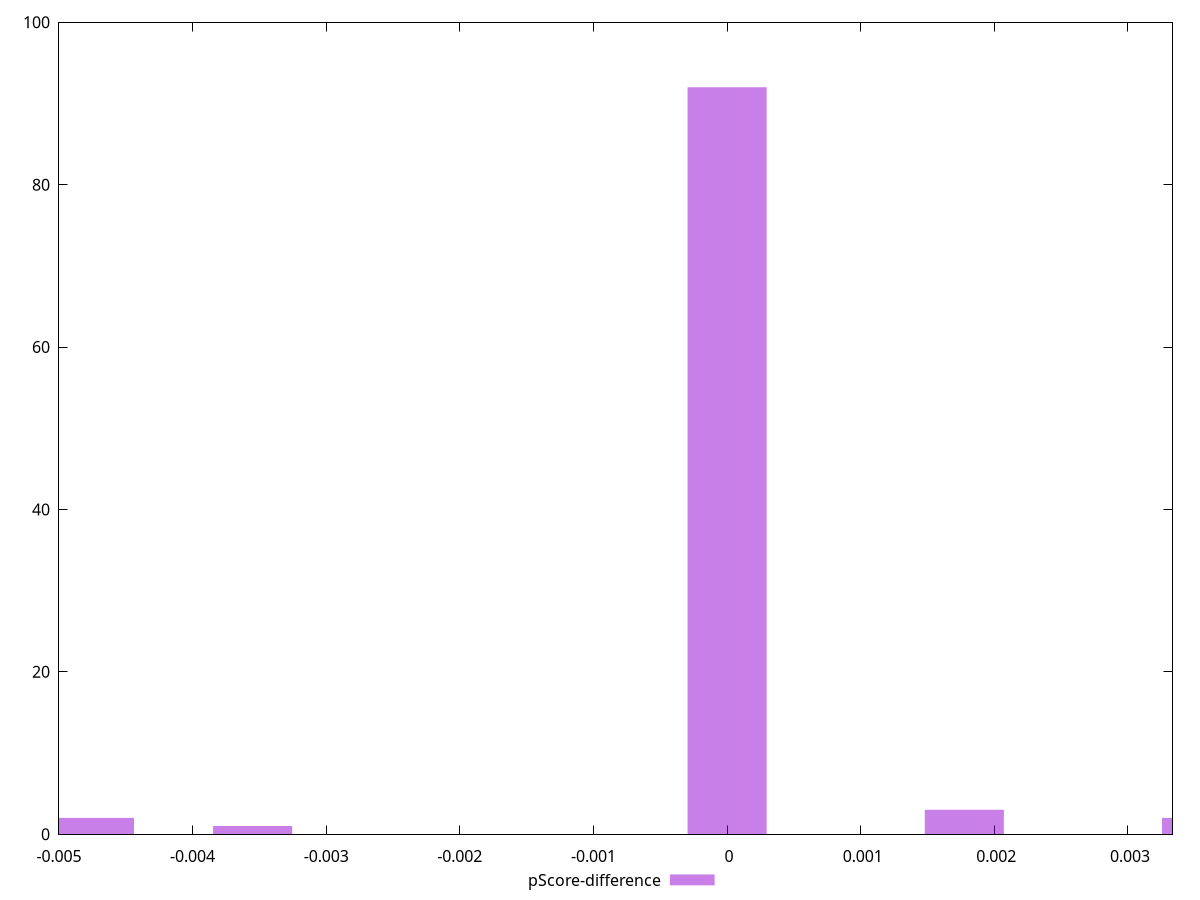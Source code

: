 reset

$pScoreDifference <<EOF
-0.0035508098765997843 1
0 92
0.0035508098765997843 2
-0.004734413168799713 2
0.0017754049382998922 3
EOF

set key outside below
set boxwidth 0.0005918016460999641
set xrange [-0.0050000000000000044:0.0033333333333332993]
set yrange [0:100]
set trange [0:100]
set style fill transparent solid 0.5 noborder
set terminal svg size 640, 490 enhanced background rgb 'white'
set output "reports/report_00031_2021-02-24T23-18-18.084Z/unminified-javascript/samples/card/pScore-difference/histogram.svg"

plot $pScoreDifference title "pScore-difference" with boxes

reset

